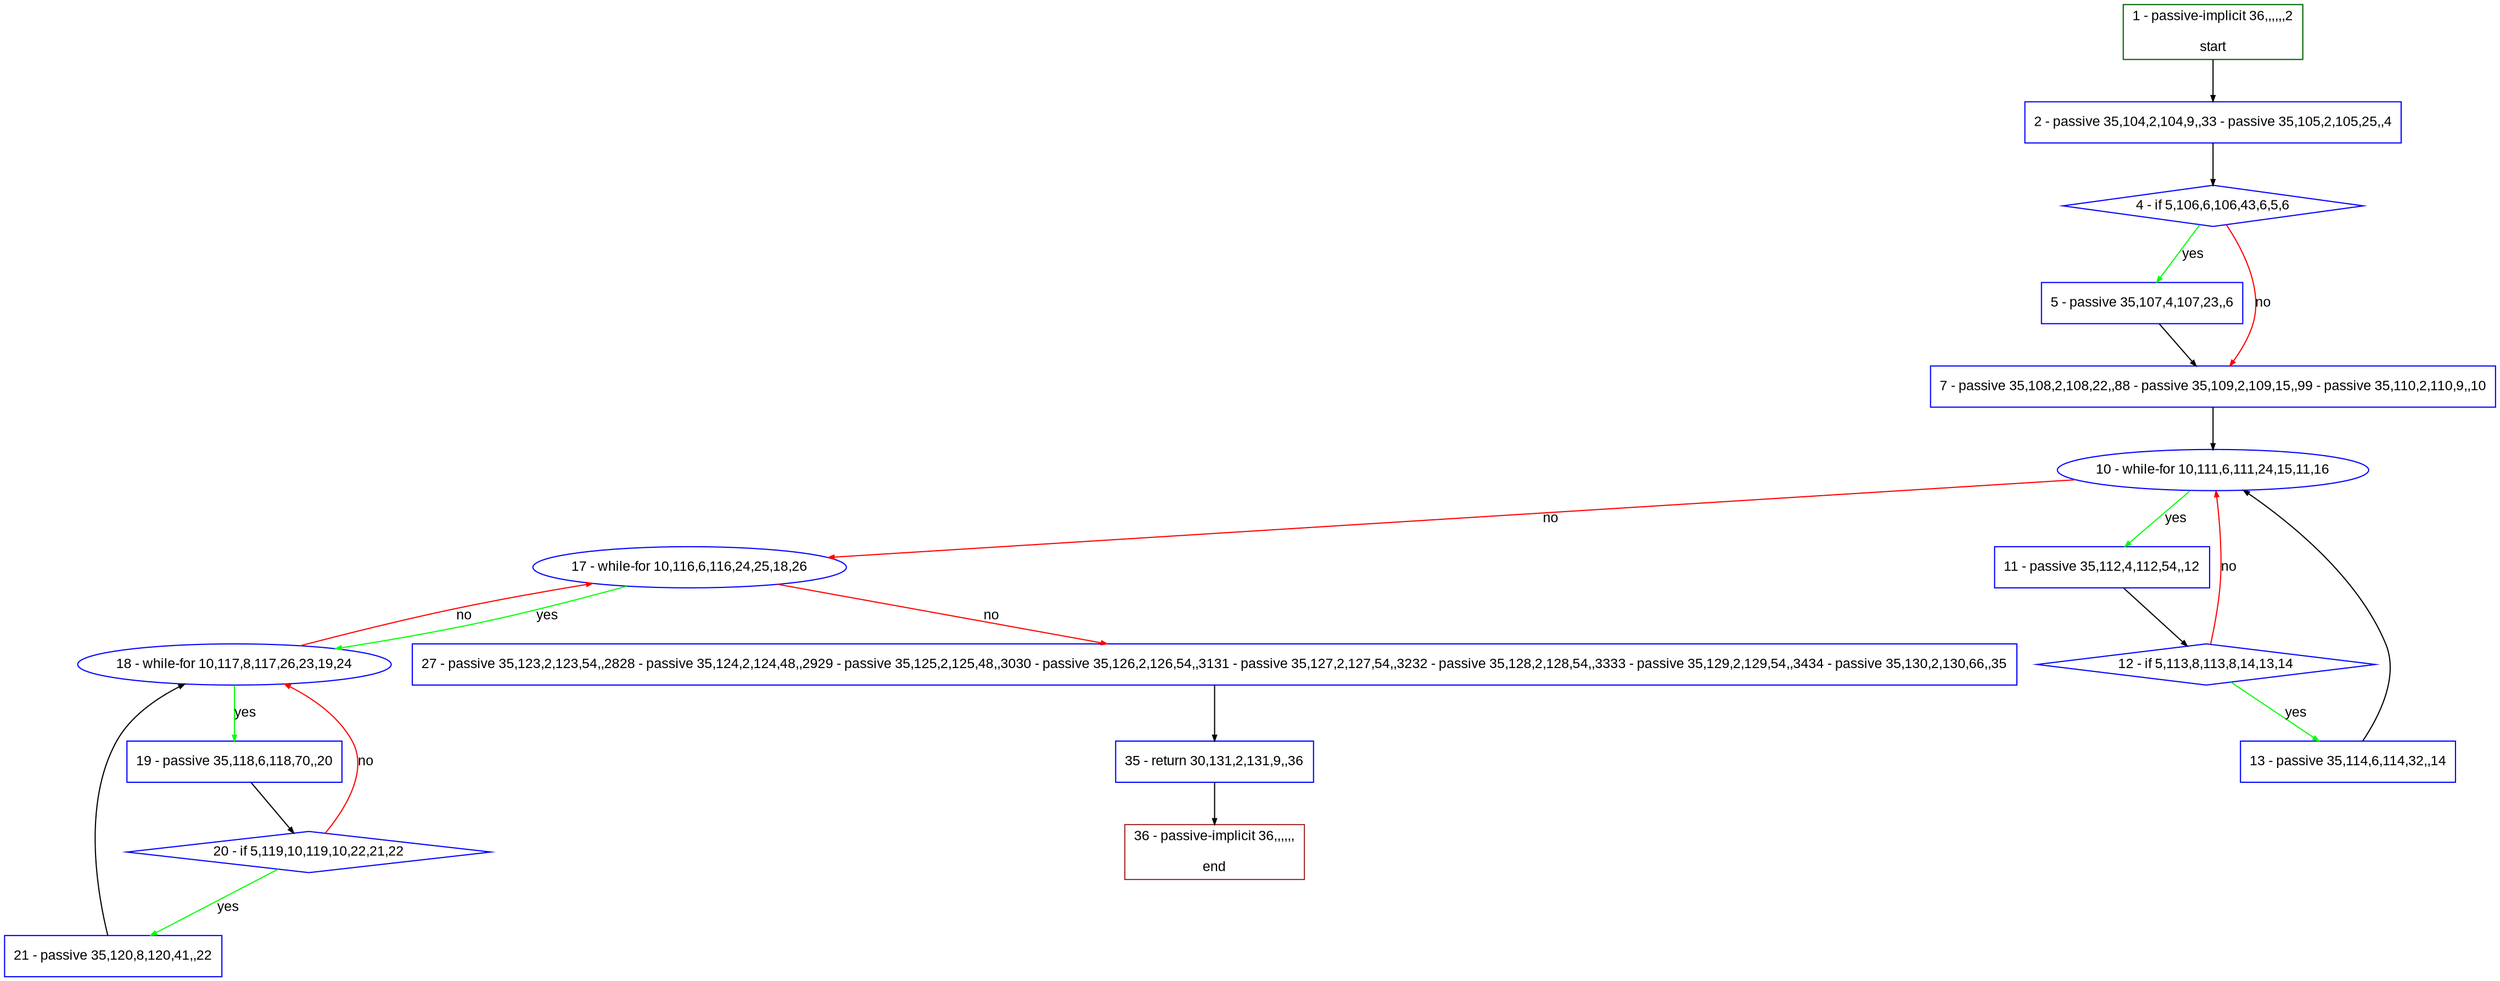 digraph "" {
  graph [pack="true", label="", fontsize="12", packmode="clust", fontname="Arial", fillcolor="#FFFFCC", bgcolor="white", style="rounded,filled", compound="true"];
  node [node_initialized="no", label="", color="grey", fontsize="12", fillcolor="white", fontname="Arial", style="filled", shape="rectangle", compound="true", fixedsize="false"];
  edge [fontcolor="black", arrowhead="normal", arrowtail="none", arrowsize="0.5", ltail="", label="", color="black", fontsize="12", lhead="", fontname="Arial", dir="forward", compound="true"];
  __N1 [label="2 - passive 35,104,2,104,9,,33 - passive 35,105,2,105,25,,4", color="#0000ff", fillcolor="#ffffff", style="filled", shape="box"];
  __N2 [label="1 - passive-implicit 36,,,,,,2\n\nstart", color="#006400", fillcolor="#ffffff", style="filled", shape="box"];
  __N3 [label="4 - if 5,106,6,106,43,6,5,6", color="#0000ff", fillcolor="#ffffff", style="filled", shape="diamond"];
  __N4 [label="5 - passive 35,107,4,107,23,,6", color="#0000ff", fillcolor="#ffffff", style="filled", shape="box"];
  __N5 [label="7 - passive 35,108,2,108,22,,88 - passive 35,109,2,109,15,,99 - passive 35,110,2,110,9,,10", color="#0000ff", fillcolor="#ffffff", style="filled", shape="box"];
  __N6 [label="10 - while-for 10,111,6,111,24,15,11,16", color="#0000ff", fillcolor="#ffffff", style="filled", shape="oval"];
  __N7 [label="11 - passive 35,112,4,112,54,,12", color="#0000ff", fillcolor="#ffffff", style="filled", shape="box"];
  __N8 [label="17 - while-for 10,116,6,116,24,25,18,26", color="#0000ff", fillcolor="#ffffff", style="filled", shape="oval"];
  __N9 [label="12 - if 5,113,8,113,8,14,13,14", color="#0000ff", fillcolor="#ffffff", style="filled", shape="diamond"];
  __N10 [label="13 - passive 35,114,6,114,32,,14", color="#0000ff", fillcolor="#ffffff", style="filled", shape="box"];
  __N11 [label="18 - while-for 10,117,8,117,26,23,19,24", color="#0000ff", fillcolor="#ffffff", style="filled", shape="oval"];
  __N12 [label="27 - passive 35,123,2,123,54,,2828 - passive 35,124,2,124,48,,2929 - passive 35,125,2,125,48,,3030 - passive 35,126,2,126,54,,3131 - passive 35,127,2,127,54,,3232 - passive 35,128,2,128,54,,3333 - passive 35,129,2,129,54,,3434 - passive 35,130,2,130,66,,35", color="#0000ff", fillcolor="#ffffff", style="filled", shape="box"];
  __N13 [label="19 - passive 35,118,6,118,70,,20", color="#0000ff", fillcolor="#ffffff", style="filled", shape="box"];
  __N14 [label="20 - if 5,119,10,119,10,22,21,22", color="#0000ff", fillcolor="#ffffff", style="filled", shape="diamond"];
  __N15 [label="21 - passive 35,120,8,120,41,,22", color="#0000ff", fillcolor="#ffffff", style="filled", shape="box"];
  __N16 [label="35 - return 30,131,2,131,9,,36", color="#0000ff", fillcolor="#ffffff", style="filled", shape="box"];
  __N17 [label="36 - passive-implicit 36,,,,,,\n\nend", color="#a52a2a", fillcolor="#ffffff", style="filled", shape="box"];
  __N2 -> __N1 [arrowhead="normal", arrowtail="none", color="#000000", label="", dir="forward"];
  __N1 -> __N3 [arrowhead="normal", arrowtail="none", color="#000000", label="", dir="forward"];
  __N3 -> __N4 [arrowhead="normal", arrowtail="none", color="#00ff00", label="yes", dir="forward"];
  __N3 -> __N5 [arrowhead="normal", arrowtail="none", color="#ff0000", label="no", dir="forward"];
  __N4 -> __N5 [arrowhead="normal", arrowtail="none", color="#000000", label="", dir="forward"];
  __N5 -> __N6 [arrowhead="normal", arrowtail="none", color="#000000", label="", dir="forward"];
  __N6 -> __N7 [arrowhead="normal", arrowtail="none", color="#00ff00", label="yes", dir="forward"];
  __N6 -> __N8 [arrowhead="normal", arrowtail="none", color="#ff0000", label="no", dir="forward"];
  __N7 -> __N9 [arrowhead="normal", arrowtail="none", color="#000000", label="", dir="forward"];
  __N9 -> __N6 [arrowhead="normal", arrowtail="none", color="#ff0000", label="no", dir="forward"];
  __N9 -> __N10 [arrowhead="normal", arrowtail="none", color="#00ff00", label="yes", dir="forward"];
  __N10 -> __N6 [arrowhead="normal", arrowtail="none", color="#000000", label="", dir="forward"];
  __N8 -> __N11 [arrowhead="normal", arrowtail="none", color="#00ff00", label="yes", dir="forward"];
  __N11 -> __N8 [arrowhead="normal", arrowtail="none", color="#ff0000", label="no", dir="forward"];
  __N8 -> __N12 [arrowhead="normal", arrowtail="none", color="#ff0000", label="no", dir="forward"];
  __N11 -> __N13 [arrowhead="normal", arrowtail="none", color="#00ff00", label="yes", dir="forward"];
  __N13 -> __N14 [arrowhead="normal", arrowtail="none", color="#000000", label="", dir="forward"];
  __N14 -> __N11 [arrowhead="normal", arrowtail="none", color="#ff0000", label="no", dir="forward"];
  __N14 -> __N15 [arrowhead="normal", arrowtail="none", color="#00ff00", label="yes", dir="forward"];
  __N15 -> __N11 [arrowhead="normal", arrowtail="none", color="#000000", label="", dir="forward"];
  __N12 -> __N16 [arrowhead="normal", arrowtail="none", color="#000000", label="", dir="forward"];
  __N16 -> __N17 [arrowhead="normal", arrowtail="none", color="#000000", label="", dir="forward"];
}
